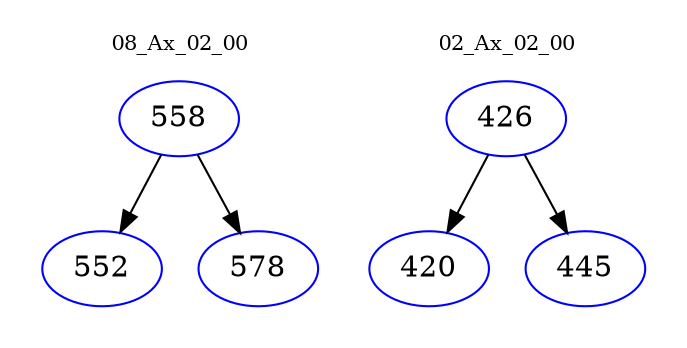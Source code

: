 digraph{
subgraph cluster_0 {
color = white
label = "08_Ax_02_00";
fontsize=10;
T0_558 [label="558", color="blue"]
T0_558 -> T0_552 [color="black"]
T0_552 [label="552", color="blue"]
T0_558 -> T0_578 [color="black"]
T0_578 [label="578", color="blue"]
}
subgraph cluster_1 {
color = white
label = "02_Ax_02_00";
fontsize=10;
T1_426 [label="426", color="blue"]
T1_426 -> T1_420 [color="black"]
T1_420 [label="420", color="blue"]
T1_426 -> T1_445 [color="black"]
T1_445 [label="445", color="blue"]
}
}
